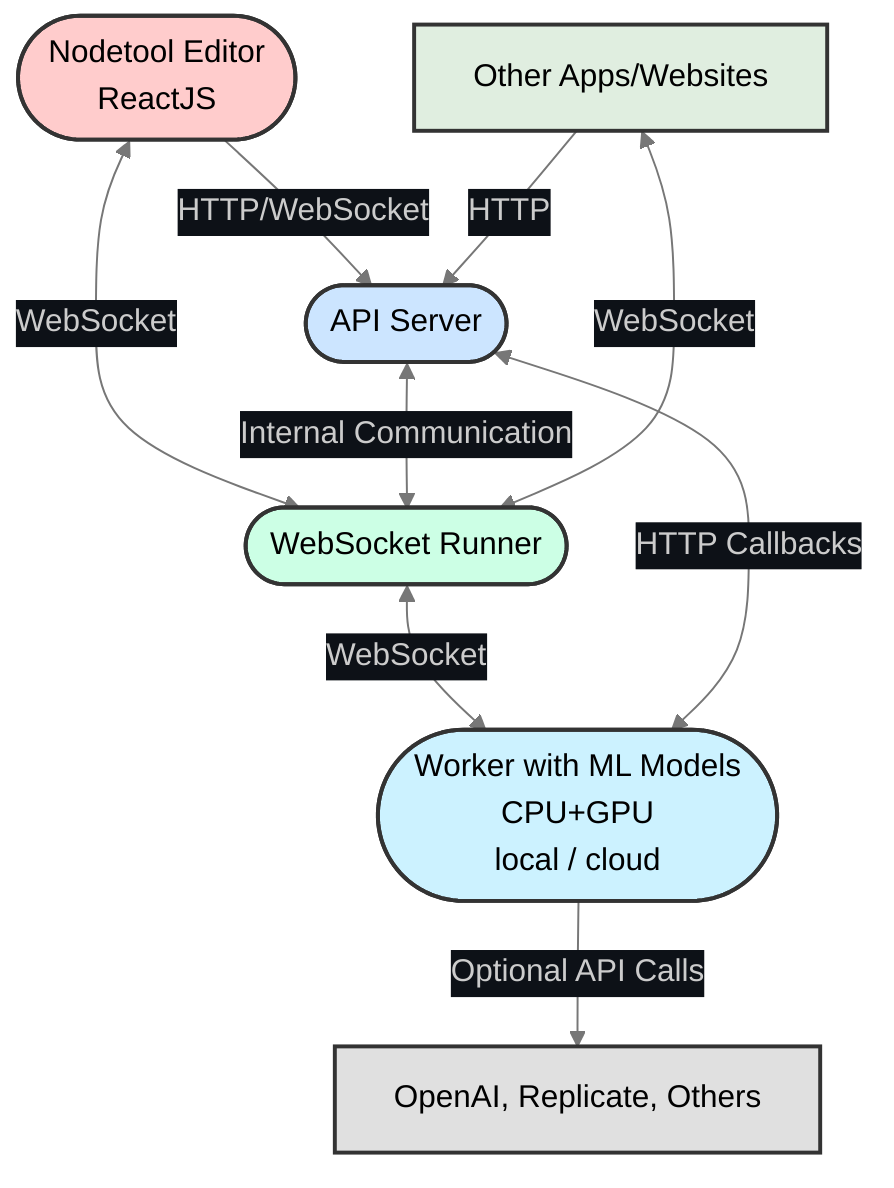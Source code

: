 %%{init: {'theme': 'dark', 'themeVariables': { 'primaryColor': '#0d1117', 'edgeLabelBackground': '#0d1117', 'lineColor': '#777', 'edgeLabelColor': '#777' }}}%%

graph TD
A([Nodetool Editor<br>ReactJS]) -->|HTTP/WebSocket| B([API Server])
A <-->|WebSocket| C([WebSocket Runner])
B <-->|Internal Communication| C
C <-->|WebSocket| D([Worker with ML Models<br> CPU+GPU <br>local / cloud])
D <-->|HTTP Callbacks| B
E[Other Apps/Websites] -->|HTTP| B
E <-->|WebSocket| C
D -->|Optional API Calls| F[OpenAI, Replicate, Others]


    classDef default fill:#e0eee0,stroke:#333,stroke-width:2px,color:#000;
    classDef frontend fill:#ffcccc,stroke:#333,stroke-width:2px,color:#000;
    classDef server fill:#cce5ff,stroke:#333,stroke-width:2px,color:#000;
    classDef runner fill:#ccffe5,stroke:#333,stroke-width:2px,color:#000;
    classDef worker fill:#ccf2ff,stroke:#333,stroke-width:2px,color:#000;
    classDef api fill:#e0e0e0,stroke:#333,stroke-width:2px,color:#000;
    classDef darkgray fill:#a9a9a9,stroke:#333,stroke-width:2px,color:#000;


    class A frontend;
    class B server;
    class C runner;
    class D worker;
    class E other;
    class F,G,H api;